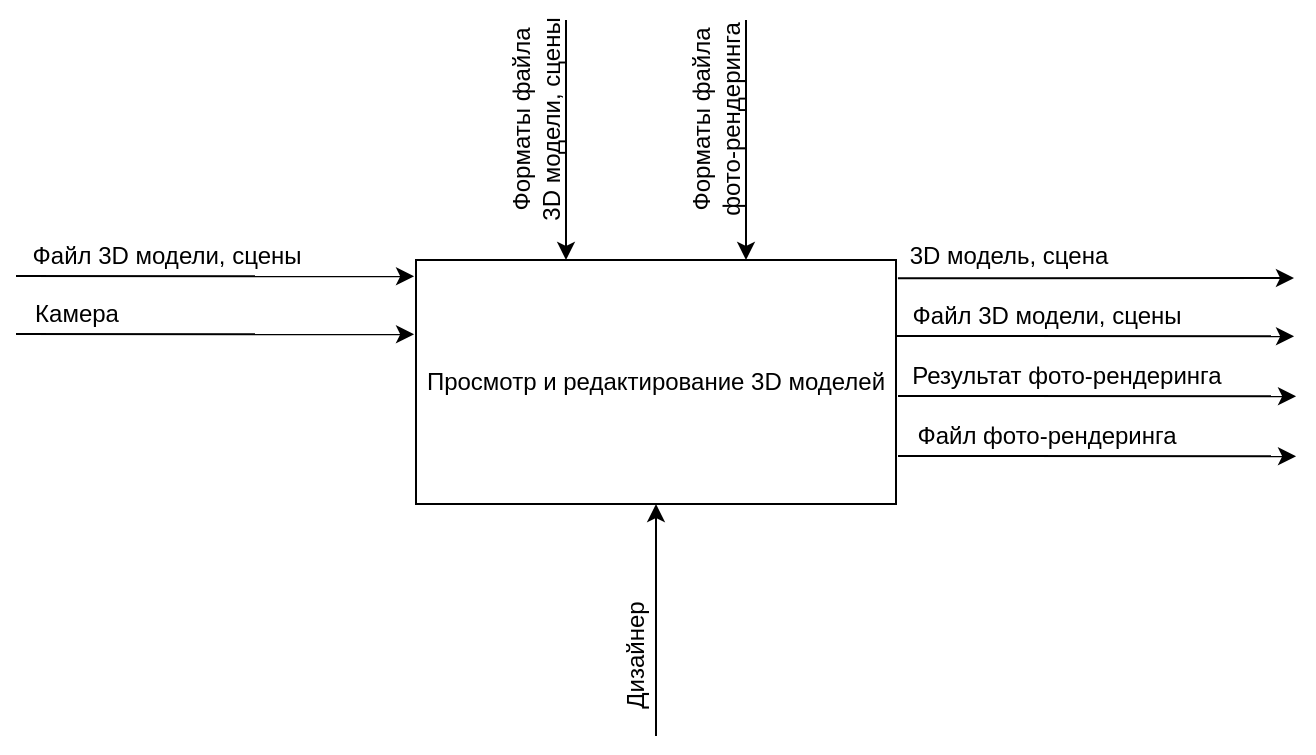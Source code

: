<mxfile version="14.7.6" type="github">
  <diagram id="WN6VgEvd2EQ4TZZtk9Fa" name="Page-1">
    <mxGraphModel dx="868" dy="482" grid="1" gridSize="10" guides="1" tooltips="1" connect="1" arrows="1" fold="1" page="1" pageScale="1" pageWidth="827" pageHeight="1169" math="0" shadow="0">
      <root>
        <mxCell id="0" />
        <mxCell id="1" parent="0" />
        <mxCell id="W_RGjU2re__AxwctyzRs-1" value="Просмотр и редактирование 3D моделей" style="rounded=0;whiteSpace=wrap;html=1;" vertex="1" parent="1">
          <mxGeometry x="320" y="202" width="240" height="122" as="geometry" />
        </mxCell>
        <mxCell id="W_RGjU2re__AxwctyzRs-2" value="" style="endArrow=classic;html=1;entryX=-0.004;entryY=0.067;entryDx=0;entryDy=0;entryPerimeter=0;" edge="1" parent="1" target="W_RGjU2re__AxwctyzRs-1">
          <mxGeometry width="50" height="50" relative="1" as="geometry">
            <mxPoint x="120" y="210" as="sourcePoint" />
            <mxPoint x="170" y="160" as="targetPoint" />
          </mxGeometry>
        </mxCell>
        <mxCell id="W_RGjU2re__AxwctyzRs-3" value="Файл 3D модели, сцены" style="text;html=1;align=center;verticalAlign=middle;resizable=0;points=[];autosize=1;strokeColor=none;" vertex="1" parent="1">
          <mxGeometry x="120" y="190" width="150" height="20" as="geometry" />
        </mxCell>
        <mxCell id="W_RGjU2re__AxwctyzRs-4" value="" style="endArrow=classic;html=1;exitX=1.004;exitY=0.075;exitDx=0;exitDy=0;exitPerimeter=0;" edge="1" parent="1" source="W_RGjU2re__AxwctyzRs-1">
          <mxGeometry width="50" height="50" relative="1" as="geometry">
            <mxPoint x="560" y="210" as="sourcePoint" />
            <mxPoint x="759" y="211" as="targetPoint" />
          </mxGeometry>
        </mxCell>
        <mxCell id="W_RGjU2re__AxwctyzRs-5" value="3D модель, сцена" style="text;html=1;align=center;verticalAlign=middle;resizable=0;points=[];autosize=1;strokeColor=none;" vertex="1" parent="1">
          <mxGeometry x="561" y="190" width="110" height="20" as="geometry" />
        </mxCell>
        <mxCell id="W_RGjU2re__AxwctyzRs-6" value="" style="endArrow=classic;html=1;entryX=0.5;entryY=0;entryDx=0;entryDy=0;" edge="1" parent="1">
          <mxGeometry width="50" height="50" relative="1" as="geometry">
            <mxPoint x="395" y="82" as="sourcePoint" />
            <mxPoint x="395" y="202" as="targetPoint" />
          </mxGeometry>
        </mxCell>
        <mxCell id="W_RGjU2re__AxwctyzRs-7" value="Форматы файла&lt;br&gt;3D модели, сцены" style="text;html=1;align=center;verticalAlign=middle;resizable=0;points=[];autosize=1;strokeColor=none;rotation=-90;" vertex="1" parent="1">
          <mxGeometry x="320" y="117" width="120" height="30" as="geometry" />
        </mxCell>
        <mxCell id="W_RGjU2re__AxwctyzRs-9" value="" style="endArrow=classic;html=1;" edge="1" parent="1" target="W_RGjU2re__AxwctyzRs-1">
          <mxGeometry width="50" height="50" relative="1" as="geometry">
            <mxPoint x="440" y="440" as="sourcePoint" />
            <mxPoint x="439.5" y="460" as="targetPoint" />
          </mxGeometry>
        </mxCell>
        <mxCell id="W_RGjU2re__AxwctyzRs-10" value="Дизайнер" style="text;html=1;align=center;verticalAlign=middle;resizable=0;points=[];autosize=1;strokeColor=none;rotation=-90;" vertex="1" parent="1">
          <mxGeometry x="395" y="390" width="70" height="20" as="geometry" />
        </mxCell>
        <mxCell id="W_RGjU2re__AxwctyzRs-11" value="" style="endArrow=classic;html=1;entryX=-0.004;entryY=0.067;entryDx=0;entryDy=0;entryPerimeter=0;" edge="1" parent="1">
          <mxGeometry width="50" height="50" relative="1" as="geometry">
            <mxPoint x="560" y="240" as="sourcePoint" />
            <mxPoint x="759.04" y="240.174" as="targetPoint" />
          </mxGeometry>
        </mxCell>
        <mxCell id="W_RGjU2re__AxwctyzRs-12" value="Файл 3D модели, сцены" style="text;html=1;align=center;verticalAlign=middle;resizable=0;points=[];autosize=1;strokeColor=none;" vertex="1" parent="1">
          <mxGeometry x="560" y="220" width="150" height="20" as="geometry" />
        </mxCell>
        <mxCell id="W_RGjU2re__AxwctyzRs-13" value="" style="endArrow=classic;html=1;entryX=-0.004;entryY=0.067;entryDx=0;entryDy=0;entryPerimeter=0;" edge="1" parent="1">
          <mxGeometry width="50" height="50" relative="1" as="geometry">
            <mxPoint x="561" y="270" as="sourcePoint" />
            <mxPoint x="760.04" y="270.174" as="targetPoint" />
          </mxGeometry>
        </mxCell>
        <mxCell id="W_RGjU2re__AxwctyzRs-14" value="Результат фото-рендеринга" style="text;html=1;align=center;verticalAlign=middle;resizable=0;points=[];autosize=1;strokeColor=none;" vertex="1" parent="1">
          <mxGeometry x="560" y="250" width="170" height="20" as="geometry" />
        </mxCell>
        <mxCell id="W_RGjU2re__AxwctyzRs-15" value="" style="endArrow=classic;html=1;entryX=-0.004;entryY=0.067;entryDx=0;entryDy=0;entryPerimeter=0;" edge="1" parent="1">
          <mxGeometry width="50" height="50" relative="1" as="geometry">
            <mxPoint x="561" y="300" as="sourcePoint" />
            <mxPoint x="760.04" y="300.174" as="targetPoint" />
          </mxGeometry>
        </mxCell>
        <mxCell id="W_RGjU2re__AxwctyzRs-16" value="Файл фото-рендеринга" style="text;html=1;align=center;verticalAlign=middle;resizable=0;points=[];autosize=1;strokeColor=none;" vertex="1" parent="1">
          <mxGeometry x="560" y="280" width="150" height="20" as="geometry" />
        </mxCell>
        <mxCell id="W_RGjU2re__AxwctyzRs-17" value="" style="endArrow=classic;html=1;entryX=0.5;entryY=0;entryDx=0;entryDy=0;" edge="1" parent="1">
          <mxGeometry width="50" height="50" relative="1" as="geometry">
            <mxPoint x="485" y="82" as="sourcePoint" />
            <mxPoint x="485" y="202" as="targetPoint" />
          </mxGeometry>
        </mxCell>
        <mxCell id="W_RGjU2re__AxwctyzRs-18" value="Форматы файла &lt;br&gt;фото-рендеринга" style="text;html=1;align=center;verticalAlign=middle;resizable=0;points=[];autosize=1;strokeColor=none;rotation=-90;" vertex="1" parent="1">
          <mxGeometry x="415" y="117" width="110" height="30" as="geometry" />
        </mxCell>
        <mxCell id="W_RGjU2re__AxwctyzRs-19" value="" style="endArrow=classic;html=1;entryX=-0.004;entryY=0.067;entryDx=0;entryDy=0;entryPerimeter=0;" edge="1" parent="1">
          <mxGeometry width="50" height="50" relative="1" as="geometry">
            <mxPoint x="120" y="239" as="sourcePoint" />
            <mxPoint x="319.04" y="239.174" as="targetPoint" />
          </mxGeometry>
        </mxCell>
        <mxCell id="W_RGjU2re__AxwctyzRs-20" value="Камера" style="text;html=1;align=center;verticalAlign=middle;resizable=0;points=[];autosize=1;strokeColor=none;" vertex="1" parent="1">
          <mxGeometry x="120" y="219" width="60" height="20" as="geometry" />
        </mxCell>
      </root>
    </mxGraphModel>
  </diagram>
</mxfile>
